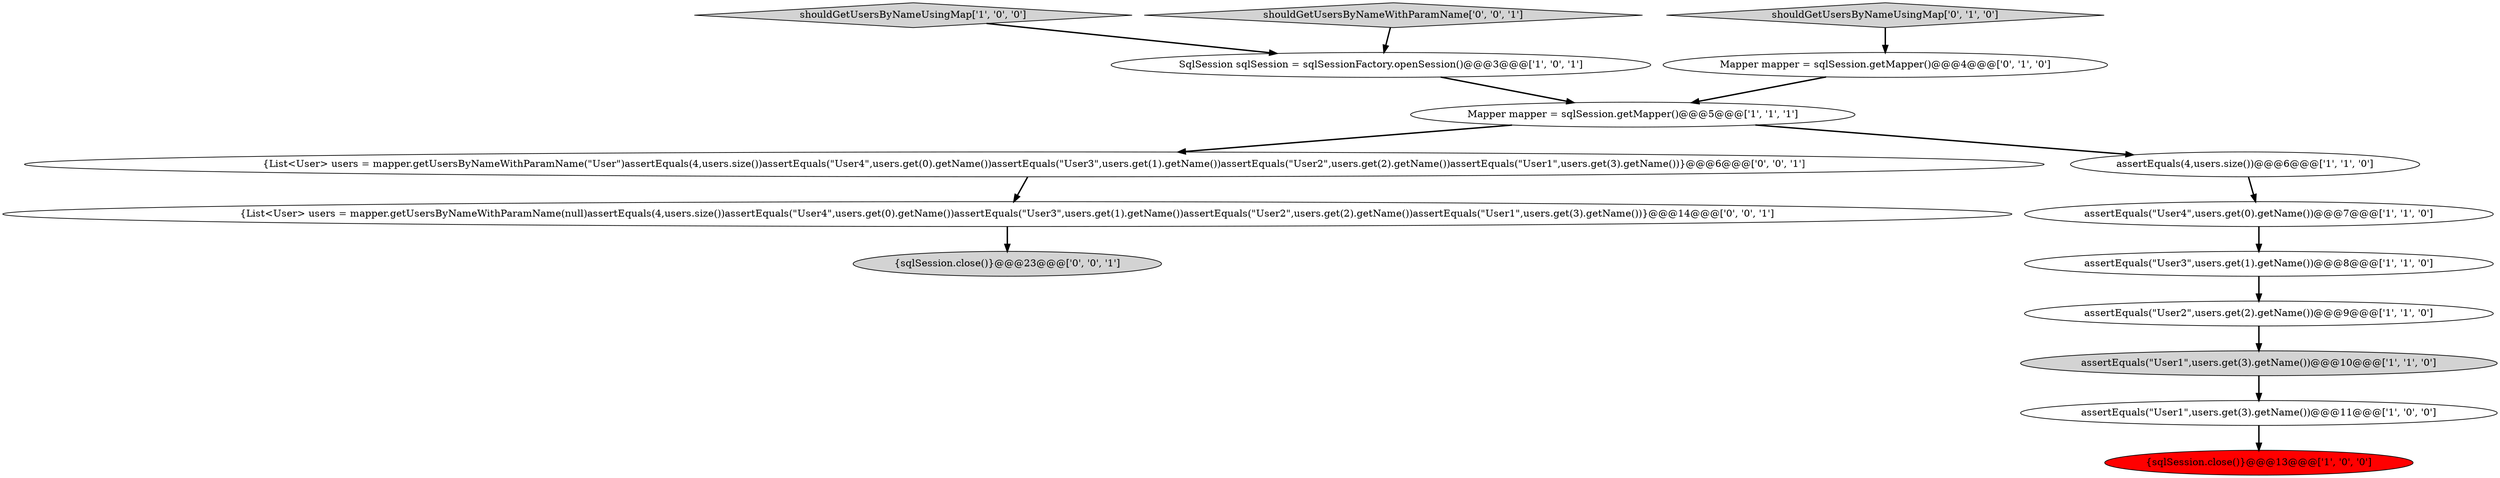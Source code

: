 digraph {
5 [style = filled, label = "assertEquals(\"User1\",users.get(3).getName())@@@10@@@['1', '1', '0']", fillcolor = lightgray, shape = ellipse image = "AAA0AAABBB1BBB"];
9 [style = filled, label = "shouldGetUsersByNameUsingMap['1', '0', '0']", fillcolor = lightgray, shape = diamond image = "AAA0AAABBB1BBB"];
2 [style = filled, label = "assertEquals(\"User4\",users.get(0).getName())@@@7@@@['1', '1', '0']", fillcolor = white, shape = ellipse image = "AAA0AAABBB1BBB"];
8 [style = filled, label = "assertEquals(\"User2\",users.get(2).getName())@@@9@@@['1', '1', '0']", fillcolor = white, shape = ellipse image = "AAA0AAABBB1BBB"];
14 [style = filled, label = "{sqlSession.close()}@@@23@@@['0', '0', '1']", fillcolor = lightgray, shape = ellipse image = "AAA0AAABBB3BBB"];
3 [style = filled, label = "SqlSession sqlSession = sqlSessionFactory.openSession()@@@3@@@['1', '0', '1']", fillcolor = white, shape = ellipse image = "AAA0AAABBB1BBB"];
4 [style = filled, label = "assertEquals(\"User3\",users.get(1).getName())@@@8@@@['1', '1', '0']", fillcolor = white, shape = ellipse image = "AAA0AAABBB1BBB"];
0 [style = filled, label = "assertEquals(\"User1\",users.get(3).getName())@@@11@@@['1', '0', '0']", fillcolor = white, shape = ellipse image = "AAA0AAABBB1BBB"];
6 [style = filled, label = "{sqlSession.close()}@@@13@@@['1', '0', '0']", fillcolor = red, shape = ellipse image = "AAA1AAABBB1BBB"];
15 [style = filled, label = "{List<User> users = mapper.getUsersByNameWithParamName(\"User\")assertEquals(4,users.size())assertEquals(\"User4\",users.get(0).getName())assertEquals(\"User3\",users.get(1).getName())assertEquals(\"User2\",users.get(2).getName())assertEquals(\"User1\",users.get(3).getName())}@@@6@@@['0', '0', '1']", fillcolor = white, shape = ellipse image = "AAA0AAABBB3BBB"];
1 [style = filled, label = "assertEquals(4,users.size())@@@6@@@['1', '1', '0']", fillcolor = white, shape = ellipse image = "AAA0AAABBB1BBB"];
11 [style = filled, label = "Mapper mapper = sqlSession.getMapper()@@@4@@@['0', '1', '0']", fillcolor = white, shape = ellipse image = "AAA0AAABBB2BBB"];
10 [style = filled, label = "shouldGetUsersByNameUsingMap['0', '1', '0']", fillcolor = lightgray, shape = diamond image = "AAA0AAABBB2BBB"];
12 [style = filled, label = "{List<User> users = mapper.getUsersByNameWithParamName(null)assertEquals(4,users.size())assertEquals(\"User4\",users.get(0).getName())assertEquals(\"User3\",users.get(1).getName())assertEquals(\"User2\",users.get(2).getName())assertEquals(\"User1\",users.get(3).getName())}@@@14@@@['0', '0', '1']", fillcolor = white, shape = ellipse image = "AAA0AAABBB3BBB"];
7 [style = filled, label = "Mapper mapper = sqlSession.getMapper()@@@5@@@['1', '1', '1']", fillcolor = white, shape = ellipse image = "AAA0AAABBB1BBB"];
13 [style = filled, label = "shouldGetUsersByNameWithParamName['0', '0', '1']", fillcolor = lightgray, shape = diamond image = "AAA0AAABBB3BBB"];
9->3 [style = bold, label=""];
4->8 [style = bold, label=""];
7->15 [style = bold, label=""];
1->2 [style = bold, label=""];
15->12 [style = bold, label=""];
7->1 [style = bold, label=""];
8->5 [style = bold, label=""];
5->0 [style = bold, label=""];
3->7 [style = bold, label=""];
13->3 [style = bold, label=""];
2->4 [style = bold, label=""];
0->6 [style = bold, label=""];
11->7 [style = bold, label=""];
12->14 [style = bold, label=""];
10->11 [style = bold, label=""];
}
